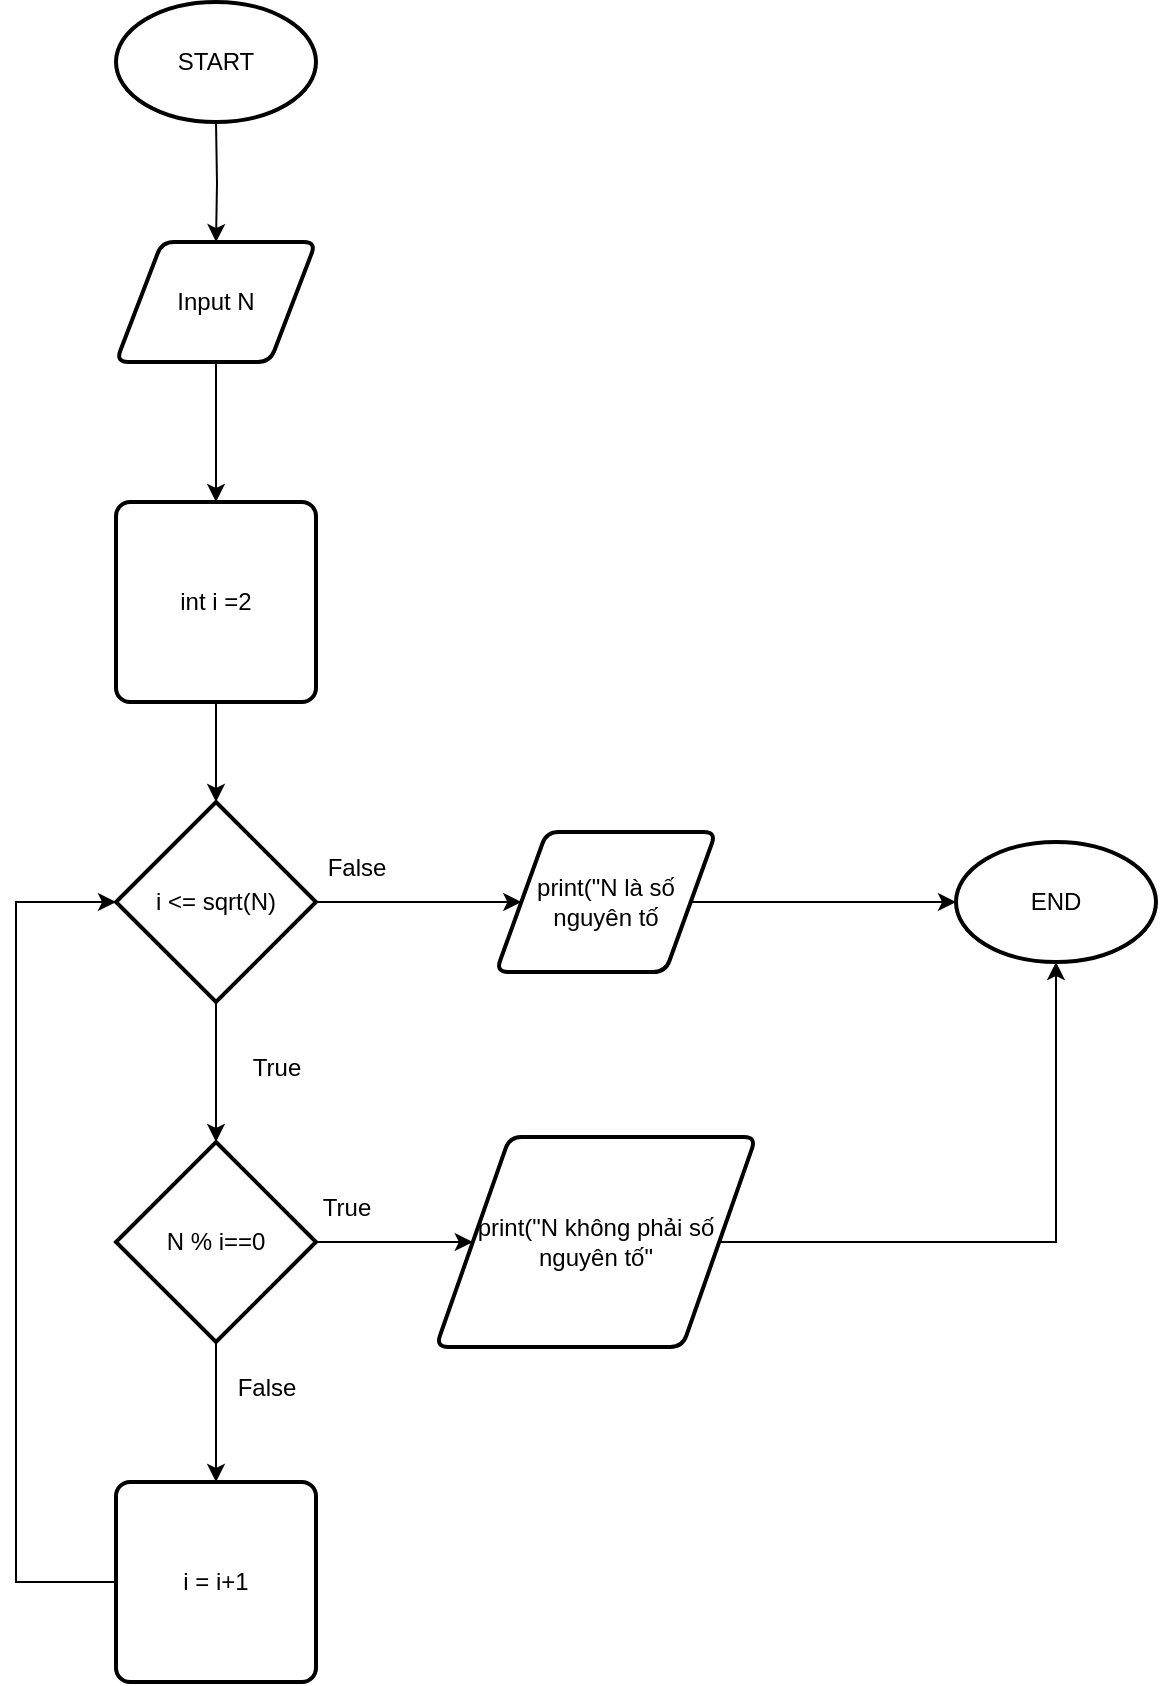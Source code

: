 <mxfile version="25.0.3">
  <diagram id="C5RBs43oDa-KdzZeNtuy" name="Page-1">
    <mxGraphModel dx="837" dy="487" grid="1" gridSize="10" guides="1" tooltips="1" connect="1" arrows="1" fold="1" page="1" pageScale="1" pageWidth="827" pageHeight="1169" math="0" shadow="0">
      <root>
        <mxCell id="WIyWlLk6GJQsqaUBKTNV-0" />
        <mxCell id="WIyWlLk6GJQsqaUBKTNV-1" parent="WIyWlLk6GJQsqaUBKTNV-0" />
        <mxCell id="-HD5H0VyRTJgcAMjQbk--31" style="edgeStyle=orthogonalEdgeStyle;rounded=0;orthogonalLoop=1;jettySize=auto;html=1;" parent="WIyWlLk6GJQsqaUBKTNV-1" target="-HD5H0VyRTJgcAMjQbk--32" edge="1">
          <mxGeometry relative="1" as="geometry">
            <mxPoint x="150" y="240" as="targetPoint" />
            <mxPoint x="150" y="170" as="sourcePoint" />
          </mxGeometry>
        </mxCell>
        <mxCell id="-HD5H0VyRTJgcAMjQbk--33" style="edgeStyle=orthogonalEdgeStyle;rounded=0;orthogonalLoop=1;jettySize=auto;html=1;" parent="WIyWlLk6GJQsqaUBKTNV-1" source="-HD5H0VyRTJgcAMjQbk--32" target="-HD5H0VyRTJgcAMjQbk--34" edge="1">
          <mxGeometry relative="1" as="geometry">
            <mxPoint x="150" y="360" as="targetPoint" />
          </mxGeometry>
        </mxCell>
        <mxCell id="-HD5H0VyRTJgcAMjQbk--32" value="Input N" style="shape=parallelogram;html=1;strokeWidth=2;perimeter=parallelogramPerimeter;whiteSpace=wrap;rounded=1;arcSize=12;size=0.23;" parent="WIyWlLk6GJQsqaUBKTNV-1" vertex="1">
          <mxGeometry x="100" y="230" width="100" height="60" as="geometry" />
        </mxCell>
        <mxCell id="-HD5H0VyRTJgcAMjQbk--35" style="edgeStyle=orthogonalEdgeStyle;rounded=0;orthogonalLoop=1;jettySize=auto;html=1;" parent="WIyWlLk6GJQsqaUBKTNV-1" source="-HD5H0VyRTJgcAMjQbk--34" target="-HD5H0VyRTJgcAMjQbk--36" edge="1">
          <mxGeometry relative="1" as="geometry">
            <mxPoint x="150" y="530" as="targetPoint" />
          </mxGeometry>
        </mxCell>
        <mxCell id="-HD5H0VyRTJgcAMjQbk--34" value="int i =2" style="rounded=1;whiteSpace=wrap;html=1;absoluteArcSize=1;arcSize=14;strokeWidth=2;" parent="WIyWlLk6GJQsqaUBKTNV-1" vertex="1">
          <mxGeometry x="100" y="360" width="100" height="100" as="geometry" />
        </mxCell>
        <mxCell id="-HD5H0VyRTJgcAMjQbk--42" style="edgeStyle=orthogonalEdgeStyle;rounded=0;orthogonalLoop=1;jettySize=auto;html=1;" parent="WIyWlLk6GJQsqaUBKTNV-1" source="-HD5H0VyRTJgcAMjQbk--36" edge="1">
          <mxGeometry relative="1" as="geometry">
            <mxPoint x="150" y="680" as="targetPoint" />
          </mxGeometry>
        </mxCell>
        <mxCell id="-HD5H0VyRTJgcAMjQbk--59" style="edgeStyle=orthogonalEdgeStyle;rounded=0;orthogonalLoop=1;jettySize=auto;html=1;entryX=0;entryY=0.5;entryDx=0;entryDy=0;" parent="WIyWlLk6GJQsqaUBKTNV-1" source="-HD5H0VyRTJgcAMjQbk--36" target="-HD5H0VyRTJgcAMjQbk--57" edge="1">
          <mxGeometry relative="1" as="geometry" />
        </mxCell>
        <mxCell id="-HD5H0VyRTJgcAMjQbk--36" value="i &amp;lt;= sqrt(N)" style="strokeWidth=2;html=1;shape=mxgraph.flowchart.decision;whiteSpace=wrap;" parent="WIyWlLk6GJQsqaUBKTNV-1" vertex="1">
          <mxGeometry x="100" y="510" width="100" height="100" as="geometry" />
        </mxCell>
        <mxCell id="-HD5H0VyRTJgcAMjQbk--43" value="True" style="text;html=1;align=center;verticalAlign=middle;resizable=0;points=[];autosize=1;strokeColor=none;fillColor=none;" parent="WIyWlLk6GJQsqaUBKTNV-1" vertex="1">
          <mxGeometry x="155" y="628" width="50" height="30" as="geometry" />
        </mxCell>
        <mxCell id="-HD5H0VyRTJgcAMjQbk--47" style="edgeStyle=orthogonalEdgeStyle;rounded=0;orthogonalLoop=1;jettySize=auto;html=1;entryX=0.5;entryY=0;entryDx=0;entryDy=0;" parent="WIyWlLk6GJQsqaUBKTNV-1" source="-HD5H0VyRTJgcAMjQbk--44" target="-HD5H0VyRTJgcAMjQbk--46" edge="1">
          <mxGeometry relative="1" as="geometry">
            <mxPoint x="150" y="850" as="targetPoint" />
          </mxGeometry>
        </mxCell>
        <mxCell id="-HD5H0VyRTJgcAMjQbk--52" style="edgeStyle=orthogonalEdgeStyle;rounded=0;orthogonalLoop=1;jettySize=auto;html=1;entryX=0;entryY=0.5;entryDx=0;entryDy=0;" parent="WIyWlLk6GJQsqaUBKTNV-1" source="-HD5H0VyRTJgcAMjQbk--44" target="-HD5H0VyRTJgcAMjQbk--51" edge="1">
          <mxGeometry relative="1" as="geometry" />
        </mxCell>
        <mxCell id="-HD5H0VyRTJgcAMjQbk--44" value="N % i==0" style="strokeWidth=2;html=1;shape=mxgraph.flowchart.decision;whiteSpace=wrap;" parent="WIyWlLk6GJQsqaUBKTNV-1" vertex="1">
          <mxGeometry x="100" y="680" width="100" height="100" as="geometry" />
        </mxCell>
        <mxCell id="-HD5H0VyRTJgcAMjQbk--46" value="i = i+1" style="rounded=1;whiteSpace=wrap;html=1;absoluteArcSize=1;arcSize=14;strokeWidth=2;" parent="WIyWlLk6GJQsqaUBKTNV-1" vertex="1">
          <mxGeometry x="100" y="850" width="100" height="100" as="geometry" />
        </mxCell>
        <mxCell id="-HD5H0VyRTJgcAMjQbk--48" value="True" style="text;html=1;align=center;verticalAlign=middle;resizable=0;points=[];autosize=1;strokeColor=none;fillColor=none;" parent="WIyWlLk6GJQsqaUBKTNV-1" vertex="1">
          <mxGeometry x="190" y="698" width="50" height="30" as="geometry" />
        </mxCell>
        <mxCell id="-HD5H0VyRTJgcAMjQbk--49" value="False" style="text;html=1;align=center;verticalAlign=middle;resizable=0;points=[];autosize=1;strokeColor=none;fillColor=none;" parent="WIyWlLk6GJQsqaUBKTNV-1" vertex="1">
          <mxGeometry x="150" y="788" width="50" height="30" as="geometry" />
        </mxCell>
        <mxCell id="-HD5H0VyRTJgcAMjQbk--51" value="print(&quot;N không phải số nguyên tố&quot;" style="shape=parallelogram;html=1;strokeWidth=2;perimeter=parallelogramPerimeter;whiteSpace=wrap;rounded=1;arcSize=12;size=0.23;" parent="WIyWlLk6GJQsqaUBKTNV-1" vertex="1">
          <mxGeometry x="260" y="677.5" width="160" height="105" as="geometry" />
        </mxCell>
        <mxCell id="-HD5H0VyRTJgcAMjQbk--55" style="edgeStyle=orthogonalEdgeStyle;rounded=0;orthogonalLoop=1;jettySize=auto;html=1;entryX=0.5;entryY=1;entryDx=0;entryDy=0;entryPerimeter=0;" parent="WIyWlLk6GJQsqaUBKTNV-1" source="-HD5H0VyRTJgcAMjQbk--51" target="-sJmo7pJ0t2dfY8R3w-n-1" edge="1">
          <mxGeometry relative="1" as="geometry">
            <mxPoint x="570" y="610" as="targetPoint" />
          </mxGeometry>
        </mxCell>
        <mxCell id="-HD5H0VyRTJgcAMjQbk--56" style="edgeStyle=orthogonalEdgeStyle;rounded=0;orthogonalLoop=1;jettySize=auto;html=1;entryX=0;entryY=0.5;entryDx=0;entryDy=0;entryPerimeter=0;" parent="WIyWlLk6GJQsqaUBKTNV-1" source="-HD5H0VyRTJgcAMjQbk--46" target="-HD5H0VyRTJgcAMjQbk--36" edge="1">
          <mxGeometry relative="1" as="geometry">
            <Array as="points">
              <mxPoint x="50" y="900" />
              <mxPoint x="50" y="560" />
            </Array>
          </mxGeometry>
        </mxCell>
        <mxCell id="-HD5H0VyRTJgcAMjQbk--57" value="print(&quot;N là số nguyên tố" style="shape=parallelogram;html=1;strokeWidth=2;perimeter=parallelogramPerimeter;whiteSpace=wrap;rounded=1;arcSize=12;size=0.23;" parent="WIyWlLk6GJQsqaUBKTNV-1" vertex="1">
          <mxGeometry x="290" y="525" width="110" height="70" as="geometry" />
        </mxCell>
        <mxCell id="-HD5H0VyRTJgcAMjQbk--58" style="edgeStyle=orthogonalEdgeStyle;rounded=0;orthogonalLoop=1;jettySize=auto;html=1;entryX=0;entryY=0.5;entryDx=0;entryDy=0;entryPerimeter=0;" parent="WIyWlLk6GJQsqaUBKTNV-1" source="-HD5H0VyRTJgcAMjQbk--57" target="-sJmo7pJ0t2dfY8R3w-n-1" edge="1">
          <mxGeometry relative="1" as="geometry">
            <mxPoint x="520" y="560" as="targetPoint" />
          </mxGeometry>
        </mxCell>
        <mxCell id="-HD5H0VyRTJgcAMjQbk--60" value="False" style="text;html=1;align=center;verticalAlign=middle;resizable=0;points=[];autosize=1;strokeColor=none;fillColor=none;" parent="WIyWlLk6GJQsqaUBKTNV-1" vertex="1">
          <mxGeometry x="195" y="528" width="50" height="30" as="geometry" />
        </mxCell>
        <mxCell id="-sJmo7pJ0t2dfY8R3w-n-0" value="START" style="strokeWidth=2;html=1;shape=mxgraph.flowchart.start_1;whiteSpace=wrap;" vertex="1" parent="WIyWlLk6GJQsqaUBKTNV-1">
          <mxGeometry x="100" y="110" width="100" height="60" as="geometry" />
        </mxCell>
        <mxCell id="-sJmo7pJ0t2dfY8R3w-n-1" value="END" style="strokeWidth=2;html=1;shape=mxgraph.flowchart.start_1;whiteSpace=wrap;" vertex="1" parent="WIyWlLk6GJQsqaUBKTNV-1">
          <mxGeometry x="520" y="530" width="100" height="60" as="geometry" />
        </mxCell>
      </root>
    </mxGraphModel>
  </diagram>
</mxfile>
